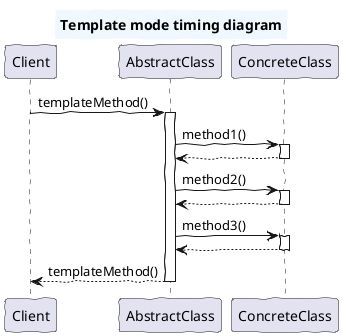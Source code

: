 @startuml

skinparam handwritten true
skinparam titleBorderThickness 2
skinparam titleBackgroundColor AliceBlue

title
    Template mode timing diagram
end title

Client -> AbstractClass : templateMethod()
activate AbstractClass
AbstractClass -> ConcreteClass : method1()
activate ConcreteClass
ConcreteClass --> AbstractClass
deactivate ConcreteClass
AbstractClass -> ConcreteClass : method2()
activate ConcreteClass
ConcreteClass --> AbstractClass
deactivate ConcreteClass
AbstractClass -> ConcreteClass : method3()
activate ConcreteClass
ConcreteClass --> AbstractClass
deactivate ConcreteClass
AbstractClass --> Client : templateMethod()
deactivate AbstractClass
@enduml
